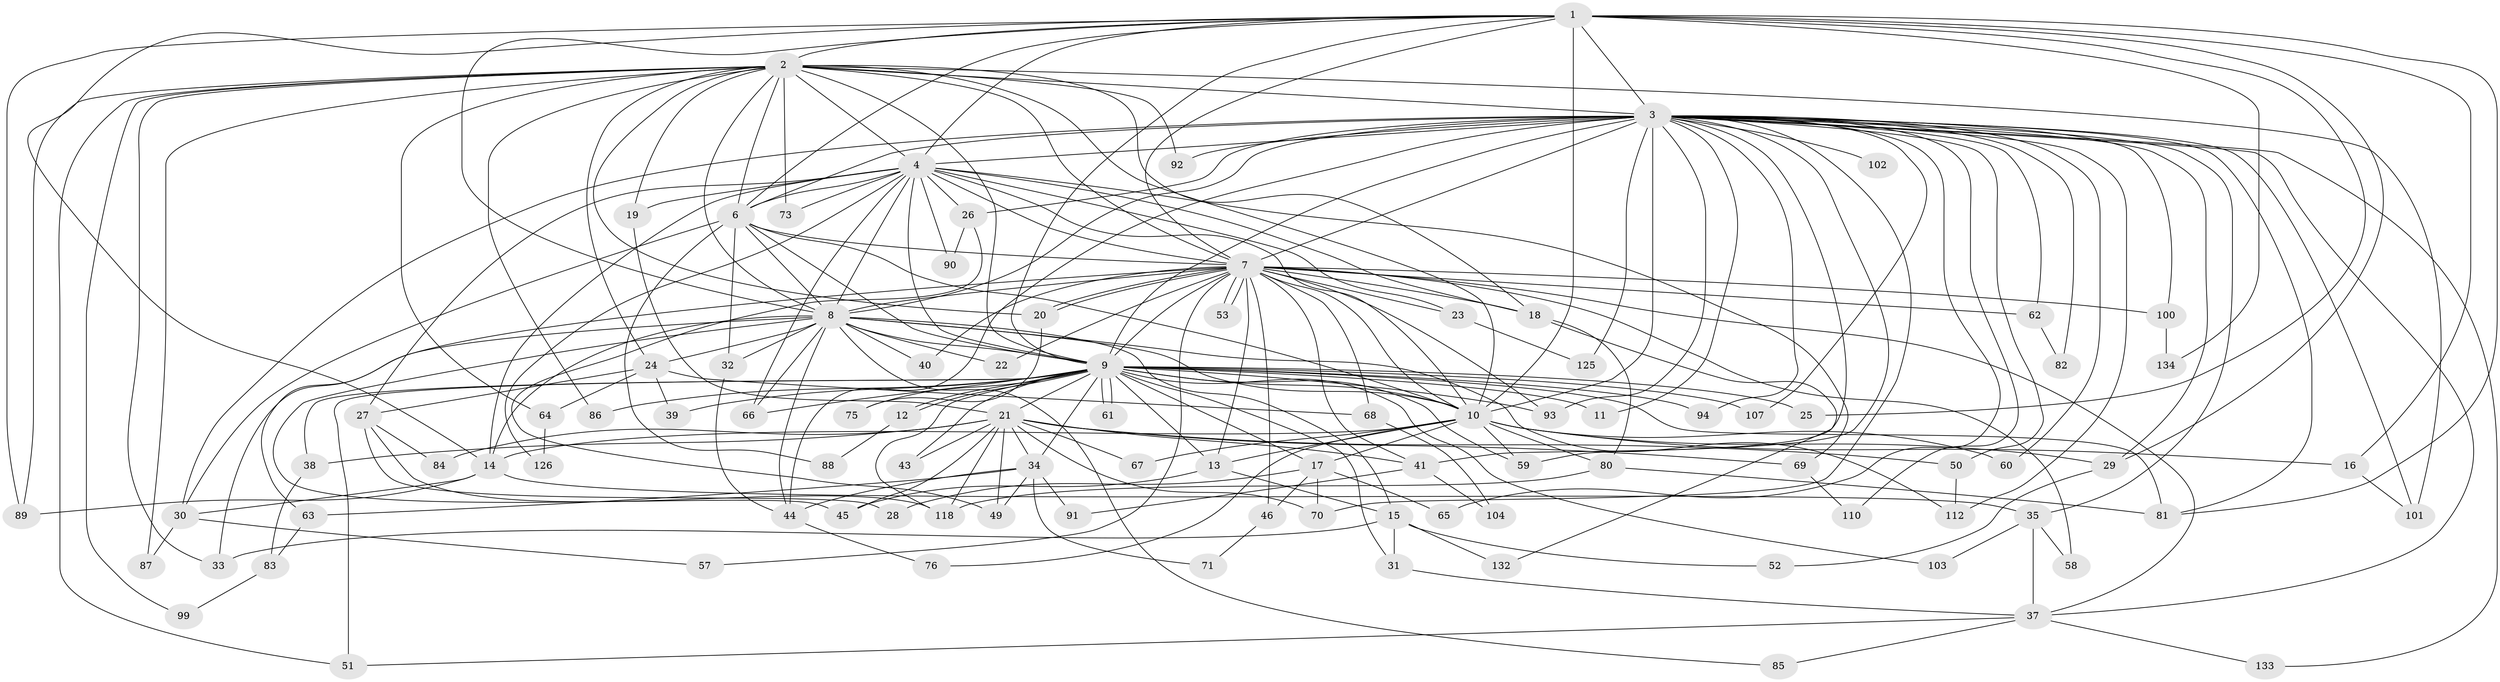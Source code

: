 // original degree distribution, {17: 0.007246376811594203, 29: 0.014492753623188406, 22: 0.014492753623188406, 20: 0.014492753623188406, 27: 0.007246376811594203, 12: 0.007246376811594203, 36: 0.007246376811594203, 2: 0.5289855072463768, 3: 0.2391304347826087, 5: 0.050724637681159424, 7: 0.021739130434782608, 6: 0.028985507246376812, 4: 0.050724637681159424, 15: 0.007246376811594203}
// Generated by graph-tools (version 1.1) at 2025/17/03/04/25 18:17:47]
// undirected, 96 vertices, 236 edges
graph export_dot {
graph [start="1"]
  node [color=gray90,style=filled];
  1;
  2 [super="+123+115+96+77+36+54"];
  3 [super="+56+5+111+130"];
  4;
  6;
  7 [super="+122+47"];
  8;
  9 [super="+48+106"];
  10;
  11;
  12;
  13;
  14 [super="+124+98+42"];
  15;
  16;
  17;
  18;
  19;
  20;
  21;
  22;
  23;
  24;
  25;
  26;
  27;
  28;
  29 [super="+79+109"];
  30;
  31 [super="+72"];
  32 [super="+138"];
  33 [super="+119"];
  34 [super="+105"];
  35;
  37;
  38;
  39;
  40;
  41 [super="+74"];
  43;
  44 [super="+55"];
  45 [super="+121"];
  46;
  49;
  50;
  51;
  52;
  53;
  57;
  58 [super="+78"];
  59 [super="+117"];
  60;
  61;
  62;
  63;
  64;
  65;
  66 [super="+116"];
  67;
  68;
  69;
  70 [super="+108"];
  71;
  73;
  75;
  76;
  80;
  81 [super="+131"];
  82;
  83;
  84;
  85;
  86;
  87;
  88;
  89 [super="+137"];
  90;
  91;
  92;
  93 [super="+127"];
  94;
  99;
  100;
  101 [super="+120"];
  102;
  103;
  104;
  107;
  110;
  112 [super="+114"];
  118 [super="+129+135"];
  125;
  126;
  132;
  133;
  134;
  1 -- 2;
  1 -- 3 [weight=2];
  1 -- 4;
  1 -- 6;
  1 -- 7;
  1 -- 8;
  1 -- 9;
  1 -- 10;
  1 -- 14;
  1 -- 16;
  1 -- 25;
  1 -- 29 [weight=2];
  1 -- 134;
  1 -- 89;
  1 -- 81;
  2 -- 3 [weight=3];
  2 -- 4;
  2 -- 6;
  2 -- 7 [weight=4];
  2 -- 8;
  2 -- 9;
  2 -- 10;
  2 -- 18;
  2 -- 19;
  2 -- 24;
  2 -- 33;
  2 -- 64;
  2 -- 73;
  2 -- 86;
  2 -- 87;
  2 -- 89;
  2 -- 92;
  2 -- 99;
  2 -- 101;
  2 -- 20;
  2 -- 51;
  3 -- 4 [weight=2];
  3 -- 6 [weight=2];
  3 -- 7 [weight=2];
  3 -- 8 [weight=3];
  3 -- 9 [weight=3];
  3 -- 10 [weight=3];
  3 -- 26;
  3 -- 30;
  3 -- 44 [weight=2];
  3 -- 50;
  3 -- 59;
  3 -- 92;
  3 -- 100;
  3 -- 81;
  3 -- 37;
  3 -- 133;
  3 -- 11;
  3 -- 65;
  3 -- 70;
  3 -- 82;
  3 -- 29;
  3 -- 93;
  3 -- 94;
  3 -- 35;
  3 -- 102;
  3 -- 41;
  3 -- 107;
  3 -- 110;
  3 -- 112;
  3 -- 60;
  3 -- 125;
  3 -- 62;
  3 -- 101;
  4 -- 6;
  4 -- 7;
  4 -- 8;
  4 -- 9;
  4 -- 10;
  4 -- 18;
  4 -- 19;
  4 -- 23;
  4 -- 26;
  4 -- 27;
  4 -- 66;
  4 -- 69;
  4 -- 73;
  4 -- 90;
  4 -- 126;
  4 -- 14;
  6 -- 7;
  6 -- 8;
  6 -- 9;
  6 -- 10;
  6 -- 30;
  6 -- 32;
  6 -- 88;
  7 -- 8;
  7 -- 9 [weight=2];
  7 -- 10;
  7 -- 20;
  7 -- 20;
  7 -- 22;
  7 -- 23;
  7 -- 37;
  7 -- 40;
  7 -- 41;
  7 -- 46;
  7 -- 53;
  7 -- 53;
  7 -- 57;
  7 -- 58 [weight=2];
  7 -- 62;
  7 -- 63;
  7 -- 100;
  7 -- 18;
  7 -- 68;
  7 -- 93;
  7 -- 13;
  8 -- 9;
  8 -- 10;
  8 -- 14;
  8 -- 15;
  8 -- 22;
  8 -- 24;
  8 -- 32;
  8 -- 40;
  8 -- 44;
  8 -- 45;
  8 -- 66;
  8 -- 85;
  8 -- 112;
  8 -- 33;
  9 -- 10;
  9 -- 11;
  9 -- 12;
  9 -- 12;
  9 -- 13;
  9 -- 17;
  9 -- 21 [weight=2];
  9 -- 25;
  9 -- 31;
  9 -- 34;
  9 -- 38;
  9 -- 39;
  9 -- 43;
  9 -- 51;
  9 -- 59;
  9 -- 61;
  9 -- 61;
  9 -- 75;
  9 -- 81;
  9 -- 86;
  9 -- 93;
  9 -- 94;
  9 -- 103;
  9 -- 118;
  9 -- 66;
  9 -- 107;
  10 -- 13;
  10 -- 16;
  10 -- 17;
  10 -- 60;
  10 -- 67;
  10 -- 76;
  10 -- 80;
  10 -- 29;
  10 -- 59;
  10 -- 14;
  12 -- 88;
  13 -- 15;
  13 -- 45;
  14 -- 35;
  14 -- 89;
  14 -- 30;
  15 -- 31;
  15 -- 33;
  15 -- 52;
  15 -- 132;
  16 -- 101;
  17 -- 28;
  17 -- 46;
  17 -- 65;
  17 -- 70;
  18 -- 80;
  18 -- 132;
  19 -- 21;
  20 -- 75;
  21 -- 34;
  21 -- 38;
  21 -- 43;
  21 -- 45;
  21 -- 49;
  21 -- 50;
  21 -- 67;
  21 -- 69;
  21 -- 84;
  21 -- 118;
  21 -- 70;
  21 -- 41;
  23 -- 125;
  24 -- 27;
  24 -- 39;
  24 -- 64;
  24 -- 68;
  26 -- 49;
  26 -- 90;
  27 -- 28;
  27 -- 84;
  27 -- 118;
  29 -- 52;
  30 -- 57;
  30 -- 87;
  31 -- 37;
  32 -- 44;
  34 -- 63;
  34 -- 71;
  34 -- 91;
  34 -- 44;
  34 -- 49;
  35 -- 37;
  35 -- 58;
  35 -- 103;
  37 -- 51;
  37 -- 85;
  37 -- 133;
  38 -- 83;
  41 -- 91;
  41 -- 104;
  44 -- 76;
  46 -- 71;
  50 -- 112;
  62 -- 82;
  63 -- 83;
  64 -- 126;
  68 -- 104;
  69 -- 110;
  80 -- 81;
  80 -- 118;
  83 -- 99;
  100 -- 134;
}
